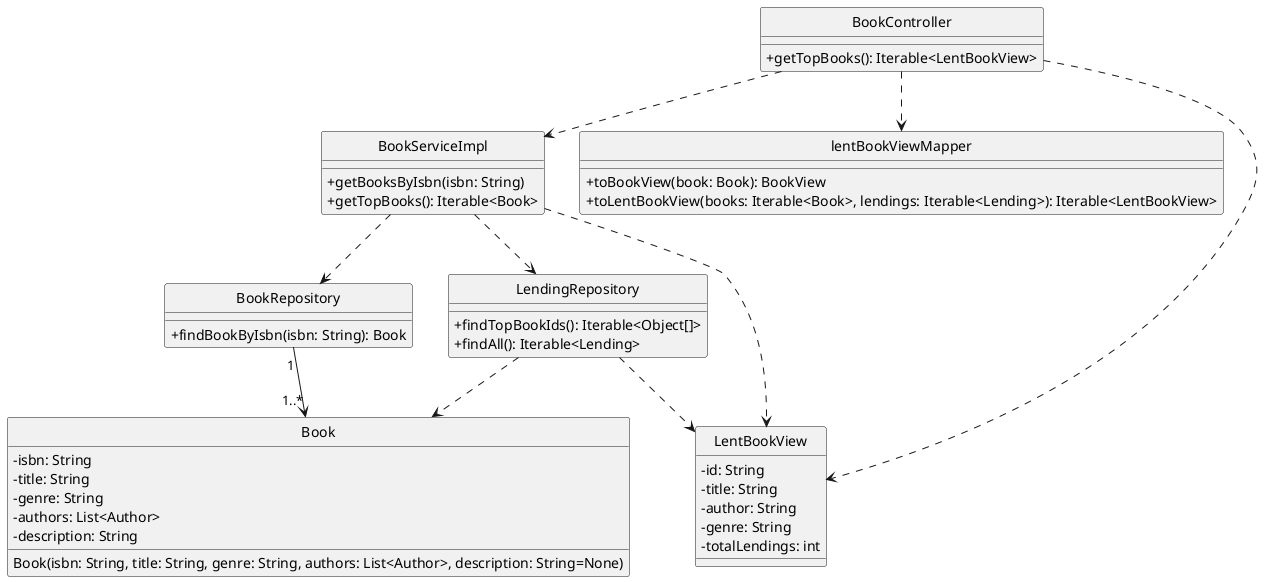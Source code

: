 @startuml
'https://plantuml.com/class-diagram

hide circle
skinparam classAttributeIconSize 0

class Book {
    - isbn: String
    - title: String
    - genre: String
    - authors: List<Author>
    - description: String
    Book(isbn: String, title: String, genre: String, authors: List<Author>, description: String=None)
}

class BookController {
    + getTopBooks(): Iterable<LentBookView>
}

class BookServiceImpl {
    + getBooksByIsbn(isbn: String)
    + getTopBooks(): Iterable<Book>
}

class lentBookViewMapper {
    + toBookView(book: Book): BookView
    + toLentBookView(books: Iterable<Book>, lendings: Iterable<Lending>): Iterable<LentBookView>
}

class BookRepository {
    + findBookByIsbn(isbn: String): Book
}

class LendingRepository {
    + findTopBookIds(): Iterable<Object[]>
    + findAll(): Iterable<Lending>
}

class LentBookView {
    - id: String
    - title: String
    - author: String
    - genre: String
    - totalLendings: int
}

BookController ..> BookServiceImpl
BookServiceImpl ..> BookRepository
BookServiceImpl ..> LendingRepository
BookController ..> lentBookViewMapper
BookController ..> LentBookView
BookServiceImpl ..> LentBookView
BookRepository "1" --> "1..*" Book
LendingRepository ..> Book
LendingRepository ..> LentBookView

@enduml
